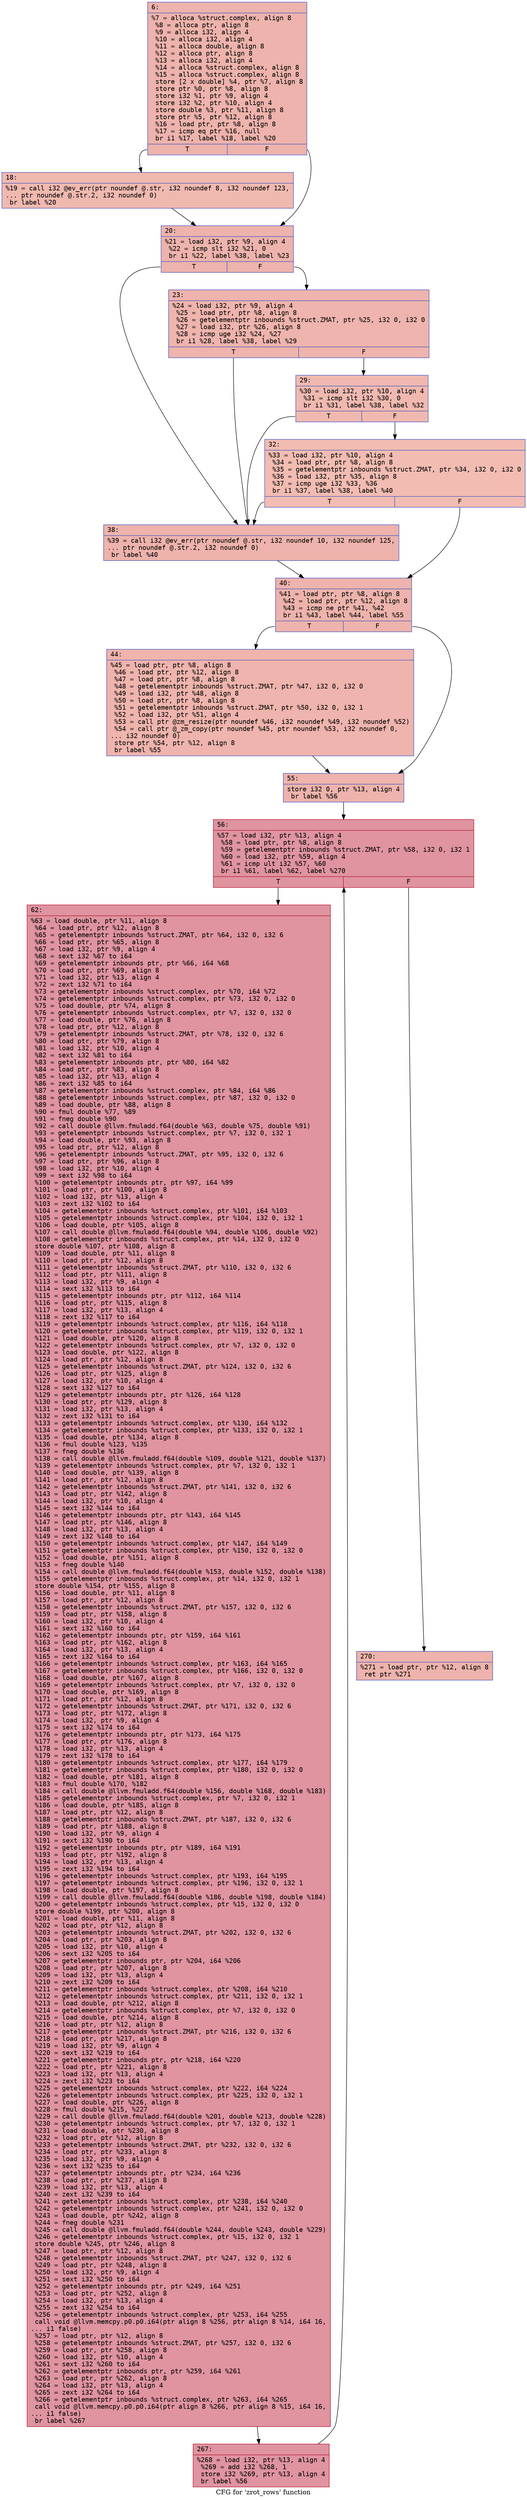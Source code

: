 digraph "CFG for 'zrot_rows' function" {
	label="CFG for 'zrot_rows' function";

	Node0x60000012e0d0 [shape=record,color="#3d50c3ff", style=filled, fillcolor="#d6524470" fontname="Courier",label="{6:\l|  %7 = alloca %struct.complex, align 8\l  %8 = alloca ptr, align 8\l  %9 = alloca i32, align 4\l  %10 = alloca i32, align 4\l  %11 = alloca double, align 8\l  %12 = alloca ptr, align 8\l  %13 = alloca i32, align 4\l  %14 = alloca %struct.complex, align 8\l  %15 = alloca %struct.complex, align 8\l  store [2 x double] %4, ptr %7, align 8\l  store ptr %0, ptr %8, align 8\l  store i32 %1, ptr %9, align 4\l  store i32 %2, ptr %10, align 4\l  store double %3, ptr %11, align 8\l  store ptr %5, ptr %12, align 8\l  %16 = load ptr, ptr %8, align 8\l  %17 = icmp eq ptr %16, null\l  br i1 %17, label %18, label %20\l|{<s0>T|<s1>F}}"];
	Node0x60000012e0d0:s0 -> Node0x60000012e440[tooltip="6 -> 18\nProbability 37.50%" ];
	Node0x60000012e0d0:s1 -> Node0x60000012e490[tooltip="6 -> 20\nProbability 62.50%" ];
	Node0x60000012e440 [shape=record,color="#3d50c3ff", style=filled, fillcolor="#de614d70" fontname="Courier",label="{18:\l|  %19 = call i32 @ev_err(ptr noundef @.str, i32 noundef 8, i32 noundef 123,\l... ptr noundef @.str.2, i32 noundef 0)\l  br label %20\l}"];
	Node0x60000012e440 -> Node0x60000012e490[tooltip="18 -> 20\nProbability 100.00%" ];
	Node0x60000012e490 [shape=record,color="#3d50c3ff", style=filled, fillcolor="#d6524470" fontname="Courier",label="{20:\l|  %21 = load i32, ptr %9, align 4\l  %22 = icmp slt i32 %21, 0\l  br i1 %22, label %38, label %23\l|{<s0>T|<s1>F}}"];
	Node0x60000012e490:s0 -> Node0x60000012e5d0[tooltip="20 -> 38\nProbability 37.50%" ];
	Node0x60000012e490:s1 -> Node0x60000012e4e0[tooltip="20 -> 23\nProbability 62.50%" ];
	Node0x60000012e4e0 [shape=record,color="#3d50c3ff", style=filled, fillcolor="#d8564670" fontname="Courier",label="{23:\l|  %24 = load i32, ptr %9, align 4\l  %25 = load ptr, ptr %8, align 8\l  %26 = getelementptr inbounds %struct.ZMAT, ptr %25, i32 0, i32 0\l  %27 = load i32, ptr %26, align 8\l  %28 = icmp uge i32 %24, %27\l  br i1 %28, label %38, label %29\l|{<s0>T|<s1>F}}"];
	Node0x60000012e4e0:s0 -> Node0x60000012e5d0[tooltip="23 -> 38\nProbability 50.00%" ];
	Node0x60000012e4e0:s1 -> Node0x60000012e530[tooltip="23 -> 29\nProbability 50.00%" ];
	Node0x60000012e530 [shape=record,color="#3d50c3ff", style=filled, fillcolor="#de614d70" fontname="Courier",label="{29:\l|  %30 = load i32, ptr %10, align 4\l  %31 = icmp slt i32 %30, 0\l  br i1 %31, label %38, label %32\l|{<s0>T|<s1>F}}"];
	Node0x60000012e530:s0 -> Node0x60000012e5d0[tooltip="29 -> 38\nProbability 37.50%" ];
	Node0x60000012e530:s1 -> Node0x60000012e580[tooltip="29 -> 32\nProbability 62.50%" ];
	Node0x60000012e580 [shape=record,color="#3d50c3ff", style=filled, fillcolor="#e1675170" fontname="Courier",label="{32:\l|  %33 = load i32, ptr %10, align 4\l  %34 = load ptr, ptr %8, align 8\l  %35 = getelementptr inbounds %struct.ZMAT, ptr %34, i32 0, i32 0\l  %36 = load i32, ptr %35, align 8\l  %37 = icmp uge i32 %33, %36\l  br i1 %37, label %38, label %40\l|{<s0>T|<s1>F}}"];
	Node0x60000012e580:s0 -> Node0x60000012e5d0[tooltip="32 -> 38\nProbability 50.00%" ];
	Node0x60000012e580:s1 -> Node0x60000012e620[tooltip="32 -> 40\nProbability 50.00%" ];
	Node0x60000012e5d0 [shape=record,color="#3d50c3ff", style=filled, fillcolor="#d6524470" fontname="Courier",label="{38:\l|  %39 = call i32 @ev_err(ptr noundef @.str, i32 noundef 10, i32 noundef 125,\l... ptr noundef @.str.2, i32 noundef 0)\l  br label %40\l}"];
	Node0x60000012e5d0 -> Node0x60000012e620[tooltip="38 -> 40\nProbability 100.00%" ];
	Node0x60000012e620 [shape=record,color="#3d50c3ff", style=filled, fillcolor="#d6524470" fontname="Courier",label="{40:\l|  %41 = load ptr, ptr %8, align 8\l  %42 = load ptr, ptr %12, align 8\l  %43 = icmp ne ptr %41, %42\l  br i1 %43, label %44, label %55\l|{<s0>T|<s1>F}}"];
	Node0x60000012e620:s0 -> Node0x60000012e670[tooltip="40 -> 44\nProbability 62.50%" ];
	Node0x60000012e620:s1 -> Node0x60000012e6c0[tooltip="40 -> 55\nProbability 37.50%" ];
	Node0x60000012e670 [shape=record,color="#3d50c3ff", style=filled, fillcolor="#d8564670" fontname="Courier",label="{44:\l|  %45 = load ptr, ptr %8, align 8\l  %46 = load ptr, ptr %12, align 8\l  %47 = load ptr, ptr %8, align 8\l  %48 = getelementptr inbounds %struct.ZMAT, ptr %47, i32 0, i32 0\l  %49 = load i32, ptr %48, align 8\l  %50 = load ptr, ptr %8, align 8\l  %51 = getelementptr inbounds %struct.ZMAT, ptr %50, i32 0, i32 1\l  %52 = load i32, ptr %51, align 4\l  %53 = call ptr @zm_resize(ptr noundef %46, i32 noundef %49, i32 noundef %52)\l  %54 = call ptr @_zm_copy(ptr noundef %45, ptr noundef %53, i32 noundef 0,\l... i32 noundef 0)\l  store ptr %54, ptr %12, align 8\l  br label %55\l}"];
	Node0x60000012e670 -> Node0x60000012e6c0[tooltip="44 -> 55\nProbability 100.00%" ];
	Node0x60000012e6c0 [shape=record,color="#3d50c3ff", style=filled, fillcolor="#d6524470" fontname="Courier",label="{55:\l|  store i32 0, ptr %13, align 4\l  br label %56\l}"];
	Node0x60000012e6c0 -> Node0x60000012e710[tooltip="55 -> 56\nProbability 100.00%" ];
	Node0x60000012e710 [shape=record,color="#b70d28ff", style=filled, fillcolor="#b70d2870" fontname="Courier",label="{56:\l|  %57 = load i32, ptr %13, align 4\l  %58 = load ptr, ptr %8, align 8\l  %59 = getelementptr inbounds %struct.ZMAT, ptr %58, i32 0, i32 1\l  %60 = load i32, ptr %59, align 4\l  %61 = icmp ult i32 %57, %60\l  br i1 %61, label %62, label %270\l|{<s0>T|<s1>F}}"];
	Node0x60000012e710:s0 -> Node0x60000012e760[tooltip="56 -> 62\nProbability 96.88%" ];
	Node0x60000012e710:s1 -> Node0x60000012e800[tooltip="56 -> 270\nProbability 3.12%" ];
	Node0x60000012e760 [shape=record,color="#b70d28ff", style=filled, fillcolor="#b70d2870" fontname="Courier",label="{62:\l|  %63 = load double, ptr %11, align 8\l  %64 = load ptr, ptr %12, align 8\l  %65 = getelementptr inbounds %struct.ZMAT, ptr %64, i32 0, i32 6\l  %66 = load ptr, ptr %65, align 8\l  %67 = load i32, ptr %9, align 4\l  %68 = sext i32 %67 to i64\l  %69 = getelementptr inbounds ptr, ptr %66, i64 %68\l  %70 = load ptr, ptr %69, align 8\l  %71 = load i32, ptr %13, align 4\l  %72 = zext i32 %71 to i64\l  %73 = getelementptr inbounds %struct.complex, ptr %70, i64 %72\l  %74 = getelementptr inbounds %struct.complex, ptr %73, i32 0, i32 0\l  %75 = load double, ptr %74, align 8\l  %76 = getelementptr inbounds %struct.complex, ptr %7, i32 0, i32 0\l  %77 = load double, ptr %76, align 8\l  %78 = load ptr, ptr %12, align 8\l  %79 = getelementptr inbounds %struct.ZMAT, ptr %78, i32 0, i32 6\l  %80 = load ptr, ptr %79, align 8\l  %81 = load i32, ptr %10, align 4\l  %82 = sext i32 %81 to i64\l  %83 = getelementptr inbounds ptr, ptr %80, i64 %82\l  %84 = load ptr, ptr %83, align 8\l  %85 = load i32, ptr %13, align 4\l  %86 = zext i32 %85 to i64\l  %87 = getelementptr inbounds %struct.complex, ptr %84, i64 %86\l  %88 = getelementptr inbounds %struct.complex, ptr %87, i32 0, i32 0\l  %89 = load double, ptr %88, align 8\l  %90 = fmul double %77, %89\l  %91 = fneg double %90\l  %92 = call double @llvm.fmuladd.f64(double %63, double %75, double %91)\l  %93 = getelementptr inbounds %struct.complex, ptr %7, i32 0, i32 1\l  %94 = load double, ptr %93, align 8\l  %95 = load ptr, ptr %12, align 8\l  %96 = getelementptr inbounds %struct.ZMAT, ptr %95, i32 0, i32 6\l  %97 = load ptr, ptr %96, align 8\l  %98 = load i32, ptr %10, align 4\l  %99 = sext i32 %98 to i64\l  %100 = getelementptr inbounds ptr, ptr %97, i64 %99\l  %101 = load ptr, ptr %100, align 8\l  %102 = load i32, ptr %13, align 4\l  %103 = zext i32 %102 to i64\l  %104 = getelementptr inbounds %struct.complex, ptr %101, i64 %103\l  %105 = getelementptr inbounds %struct.complex, ptr %104, i32 0, i32 1\l  %106 = load double, ptr %105, align 8\l  %107 = call double @llvm.fmuladd.f64(double %94, double %106, double %92)\l  %108 = getelementptr inbounds %struct.complex, ptr %14, i32 0, i32 0\l  store double %107, ptr %108, align 8\l  %109 = load double, ptr %11, align 8\l  %110 = load ptr, ptr %12, align 8\l  %111 = getelementptr inbounds %struct.ZMAT, ptr %110, i32 0, i32 6\l  %112 = load ptr, ptr %111, align 8\l  %113 = load i32, ptr %9, align 4\l  %114 = sext i32 %113 to i64\l  %115 = getelementptr inbounds ptr, ptr %112, i64 %114\l  %116 = load ptr, ptr %115, align 8\l  %117 = load i32, ptr %13, align 4\l  %118 = zext i32 %117 to i64\l  %119 = getelementptr inbounds %struct.complex, ptr %116, i64 %118\l  %120 = getelementptr inbounds %struct.complex, ptr %119, i32 0, i32 1\l  %121 = load double, ptr %120, align 8\l  %122 = getelementptr inbounds %struct.complex, ptr %7, i32 0, i32 0\l  %123 = load double, ptr %122, align 8\l  %124 = load ptr, ptr %12, align 8\l  %125 = getelementptr inbounds %struct.ZMAT, ptr %124, i32 0, i32 6\l  %126 = load ptr, ptr %125, align 8\l  %127 = load i32, ptr %10, align 4\l  %128 = sext i32 %127 to i64\l  %129 = getelementptr inbounds ptr, ptr %126, i64 %128\l  %130 = load ptr, ptr %129, align 8\l  %131 = load i32, ptr %13, align 4\l  %132 = zext i32 %131 to i64\l  %133 = getelementptr inbounds %struct.complex, ptr %130, i64 %132\l  %134 = getelementptr inbounds %struct.complex, ptr %133, i32 0, i32 1\l  %135 = load double, ptr %134, align 8\l  %136 = fmul double %123, %135\l  %137 = fneg double %136\l  %138 = call double @llvm.fmuladd.f64(double %109, double %121, double %137)\l  %139 = getelementptr inbounds %struct.complex, ptr %7, i32 0, i32 1\l  %140 = load double, ptr %139, align 8\l  %141 = load ptr, ptr %12, align 8\l  %142 = getelementptr inbounds %struct.ZMAT, ptr %141, i32 0, i32 6\l  %143 = load ptr, ptr %142, align 8\l  %144 = load i32, ptr %10, align 4\l  %145 = sext i32 %144 to i64\l  %146 = getelementptr inbounds ptr, ptr %143, i64 %145\l  %147 = load ptr, ptr %146, align 8\l  %148 = load i32, ptr %13, align 4\l  %149 = zext i32 %148 to i64\l  %150 = getelementptr inbounds %struct.complex, ptr %147, i64 %149\l  %151 = getelementptr inbounds %struct.complex, ptr %150, i32 0, i32 0\l  %152 = load double, ptr %151, align 8\l  %153 = fneg double %140\l  %154 = call double @llvm.fmuladd.f64(double %153, double %152, double %138)\l  %155 = getelementptr inbounds %struct.complex, ptr %14, i32 0, i32 1\l  store double %154, ptr %155, align 8\l  %156 = load double, ptr %11, align 8\l  %157 = load ptr, ptr %12, align 8\l  %158 = getelementptr inbounds %struct.ZMAT, ptr %157, i32 0, i32 6\l  %159 = load ptr, ptr %158, align 8\l  %160 = load i32, ptr %10, align 4\l  %161 = sext i32 %160 to i64\l  %162 = getelementptr inbounds ptr, ptr %159, i64 %161\l  %163 = load ptr, ptr %162, align 8\l  %164 = load i32, ptr %13, align 4\l  %165 = zext i32 %164 to i64\l  %166 = getelementptr inbounds %struct.complex, ptr %163, i64 %165\l  %167 = getelementptr inbounds %struct.complex, ptr %166, i32 0, i32 0\l  %168 = load double, ptr %167, align 8\l  %169 = getelementptr inbounds %struct.complex, ptr %7, i32 0, i32 0\l  %170 = load double, ptr %169, align 8\l  %171 = load ptr, ptr %12, align 8\l  %172 = getelementptr inbounds %struct.ZMAT, ptr %171, i32 0, i32 6\l  %173 = load ptr, ptr %172, align 8\l  %174 = load i32, ptr %9, align 4\l  %175 = sext i32 %174 to i64\l  %176 = getelementptr inbounds ptr, ptr %173, i64 %175\l  %177 = load ptr, ptr %176, align 8\l  %178 = load i32, ptr %13, align 4\l  %179 = zext i32 %178 to i64\l  %180 = getelementptr inbounds %struct.complex, ptr %177, i64 %179\l  %181 = getelementptr inbounds %struct.complex, ptr %180, i32 0, i32 0\l  %182 = load double, ptr %181, align 8\l  %183 = fmul double %170, %182\l  %184 = call double @llvm.fmuladd.f64(double %156, double %168, double %183)\l  %185 = getelementptr inbounds %struct.complex, ptr %7, i32 0, i32 1\l  %186 = load double, ptr %185, align 8\l  %187 = load ptr, ptr %12, align 8\l  %188 = getelementptr inbounds %struct.ZMAT, ptr %187, i32 0, i32 6\l  %189 = load ptr, ptr %188, align 8\l  %190 = load i32, ptr %9, align 4\l  %191 = sext i32 %190 to i64\l  %192 = getelementptr inbounds ptr, ptr %189, i64 %191\l  %193 = load ptr, ptr %192, align 8\l  %194 = load i32, ptr %13, align 4\l  %195 = zext i32 %194 to i64\l  %196 = getelementptr inbounds %struct.complex, ptr %193, i64 %195\l  %197 = getelementptr inbounds %struct.complex, ptr %196, i32 0, i32 1\l  %198 = load double, ptr %197, align 8\l  %199 = call double @llvm.fmuladd.f64(double %186, double %198, double %184)\l  %200 = getelementptr inbounds %struct.complex, ptr %15, i32 0, i32 0\l  store double %199, ptr %200, align 8\l  %201 = load double, ptr %11, align 8\l  %202 = load ptr, ptr %12, align 8\l  %203 = getelementptr inbounds %struct.ZMAT, ptr %202, i32 0, i32 6\l  %204 = load ptr, ptr %203, align 8\l  %205 = load i32, ptr %10, align 4\l  %206 = sext i32 %205 to i64\l  %207 = getelementptr inbounds ptr, ptr %204, i64 %206\l  %208 = load ptr, ptr %207, align 8\l  %209 = load i32, ptr %13, align 4\l  %210 = zext i32 %209 to i64\l  %211 = getelementptr inbounds %struct.complex, ptr %208, i64 %210\l  %212 = getelementptr inbounds %struct.complex, ptr %211, i32 0, i32 1\l  %213 = load double, ptr %212, align 8\l  %214 = getelementptr inbounds %struct.complex, ptr %7, i32 0, i32 0\l  %215 = load double, ptr %214, align 8\l  %216 = load ptr, ptr %12, align 8\l  %217 = getelementptr inbounds %struct.ZMAT, ptr %216, i32 0, i32 6\l  %218 = load ptr, ptr %217, align 8\l  %219 = load i32, ptr %9, align 4\l  %220 = sext i32 %219 to i64\l  %221 = getelementptr inbounds ptr, ptr %218, i64 %220\l  %222 = load ptr, ptr %221, align 8\l  %223 = load i32, ptr %13, align 4\l  %224 = zext i32 %223 to i64\l  %225 = getelementptr inbounds %struct.complex, ptr %222, i64 %224\l  %226 = getelementptr inbounds %struct.complex, ptr %225, i32 0, i32 1\l  %227 = load double, ptr %226, align 8\l  %228 = fmul double %215, %227\l  %229 = call double @llvm.fmuladd.f64(double %201, double %213, double %228)\l  %230 = getelementptr inbounds %struct.complex, ptr %7, i32 0, i32 1\l  %231 = load double, ptr %230, align 8\l  %232 = load ptr, ptr %12, align 8\l  %233 = getelementptr inbounds %struct.ZMAT, ptr %232, i32 0, i32 6\l  %234 = load ptr, ptr %233, align 8\l  %235 = load i32, ptr %9, align 4\l  %236 = sext i32 %235 to i64\l  %237 = getelementptr inbounds ptr, ptr %234, i64 %236\l  %238 = load ptr, ptr %237, align 8\l  %239 = load i32, ptr %13, align 4\l  %240 = zext i32 %239 to i64\l  %241 = getelementptr inbounds %struct.complex, ptr %238, i64 %240\l  %242 = getelementptr inbounds %struct.complex, ptr %241, i32 0, i32 0\l  %243 = load double, ptr %242, align 8\l  %244 = fneg double %231\l  %245 = call double @llvm.fmuladd.f64(double %244, double %243, double %229)\l  %246 = getelementptr inbounds %struct.complex, ptr %15, i32 0, i32 1\l  store double %245, ptr %246, align 8\l  %247 = load ptr, ptr %12, align 8\l  %248 = getelementptr inbounds %struct.ZMAT, ptr %247, i32 0, i32 6\l  %249 = load ptr, ptr %248, align 8\l  %250 = load i32, ptr %9, align 4\l  %251 = sext i32 %250 to i64\l  %252 = getelementptr inbounds ptr, ptr %249, i64 %251\l  %253 = load ptr, ptr %252, align 8\l  %254 = load i32, ptr %13, align 4\l  %255 = zext i32 %254 to i64\l  %256 = getelementptr inbounds %struct.complex, ptr %253, i64 %255\l  call void @llvm.memcpy.p0.p0.i64(ptr align 8 %256, ptr align 8 %14, i64 16,\l... i1 false)\l  %257 = load ptr, ptr %12, align 8\l  %258 = getelementptr inbounds %struct.ZMAT, ptr %257, i32 0, i32 6\l  %259 = load ptr, ptr %258, align 8\l  %260 = load i32, ptr %10, align 4\l  %261 = sext i32 %260 to i64\l  %262 = getelementptr inbounds ptr, ptr %259, i64 %261\l  %263 = load ptr, ptr %262, align 8\l  %264 = load i32, ptr %13, align 4\l  %265 = zext i32 %264 to i64\l  %266 = getelementptr inbounds %struct.complex, ptr %263, i64 %265\l  call void @llvm.memcpy.p0.p0.i64(ptr align 8 %266, ptr align 8 %15, i64 16,\l... i1 false)\l  br label %267\l}"];
	Node0x60000012e760 -> Node0x60000012e7b0[tooltip="62 -> 267\nProbability 100.00%" ];
	Node0x60000012e7b0 [shape=record,color="#b70d28ff", style=filled, fillcolor="#b70d2870" fontname="Courier",label="{267:\l|  %268 = load i32, ptr %13, align 4\l  %269 = add i32 %268, 1\l  store i32 %269, ptr %13, align 4\l  br label %56\l}"];
	Node0x60000012e7b0 -> Node0x60000012e710[tooltip="267 -> 56\nProbability 100.00%" ];
	Node0x60000012e800 [shape=record,color="#3d50c3ff", style=filled, fillcolor="#d6524470" fontname="Courier",label="{270:\l|  %271 = load ptr, ptr %12, align 8\l  ret ptr %271\l}"];
}
